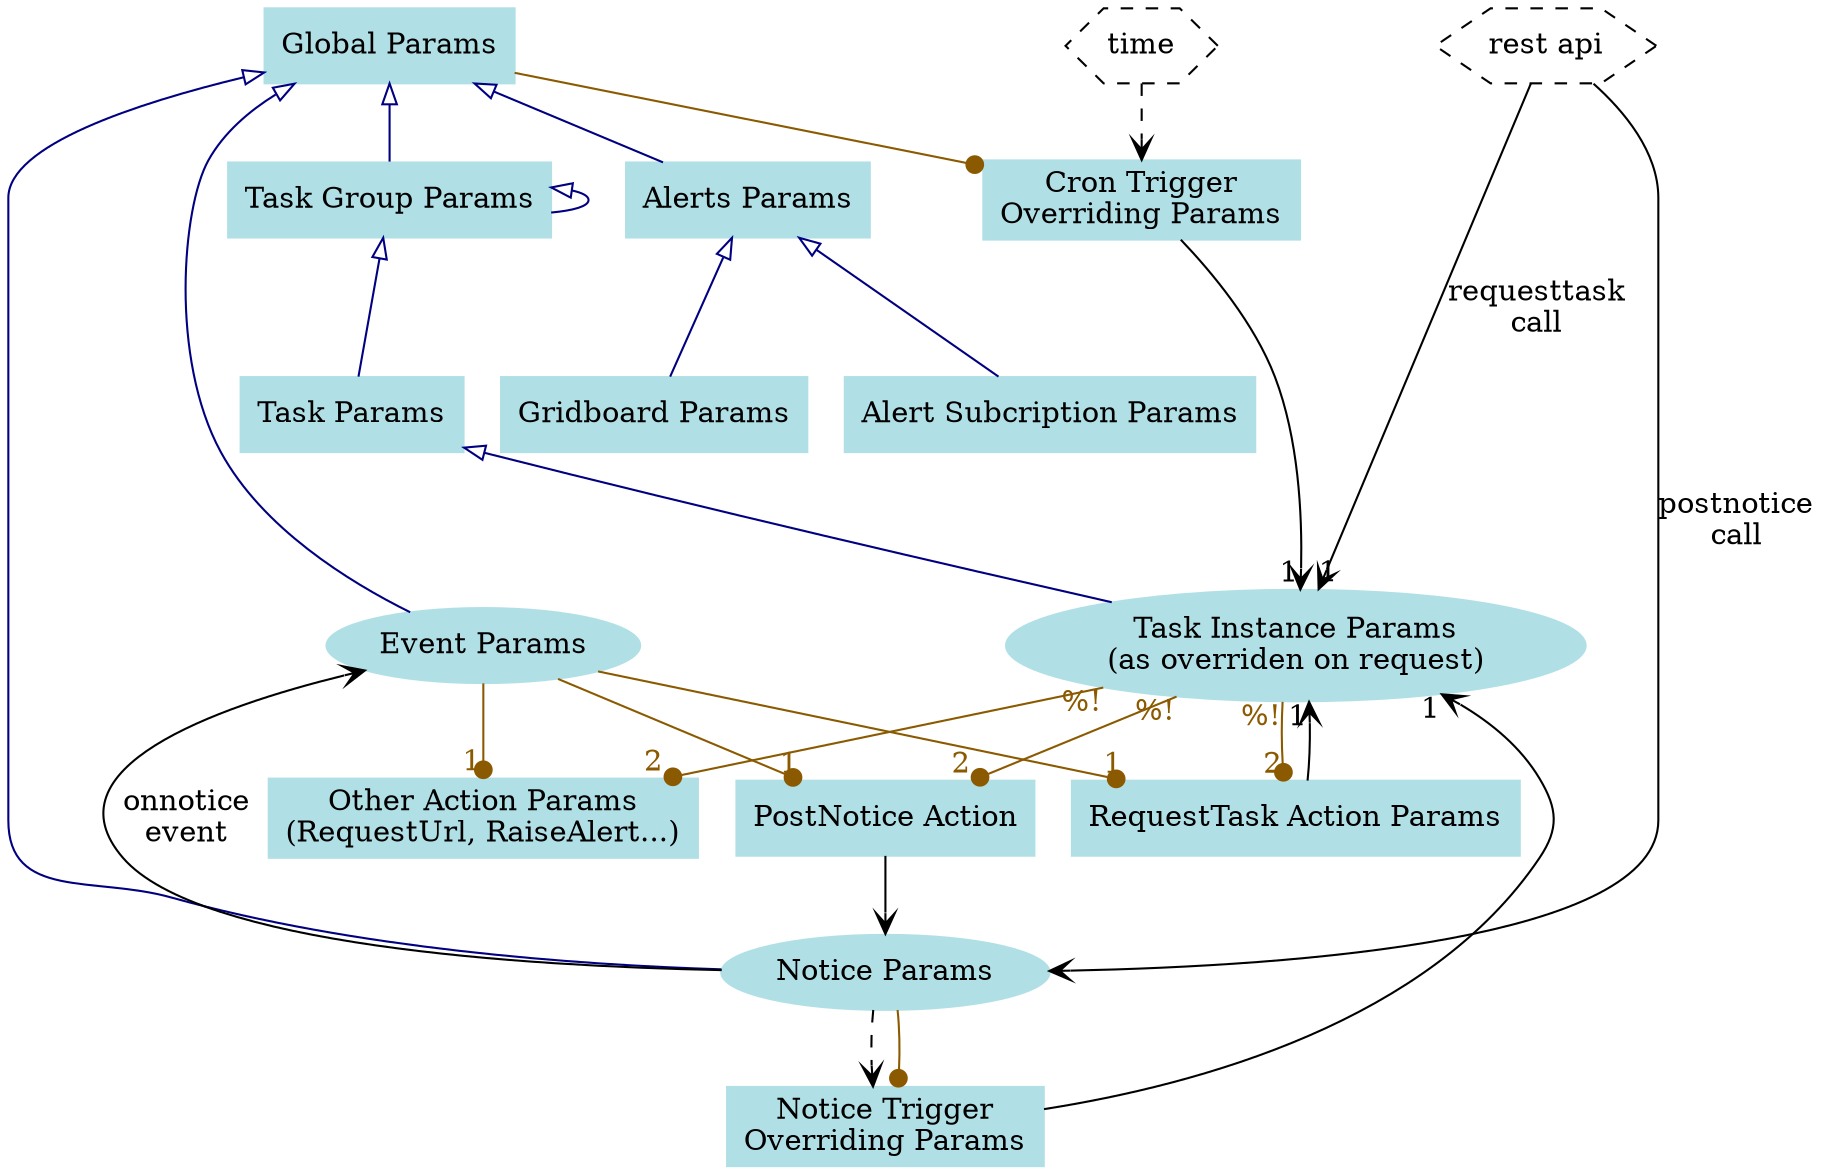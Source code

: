 graph g {

// configuration objects carrying params
node [shape=box,style=filled,color=powderblue]
global [label="Global Params"]
{ rank=min; global } // sticked at the top
taskgroup [label="Task Group Params"]
task [label="Task Params"]
noticetrigger [label="Notice Trigger\nOverriding Params"]
crontrigger [label="Cron Trigger\nOverriding Params"]
requesttaskaction [label="RequestTask Action Params"]
postnoticeaction [label="PostNotice Action"]
otheraction [label="Other Action Params\n(RequestUrl, RaiseAlert...)"]
alerts [label="Alerts Params"]
//webconsole [label="Web Console Params"]
alertsub [label="Alert Subcription Params"]
gridboard [label="Gridboard Params"]

// runtime objects carrying params
node [shape=ellipse]
taskinstance [label="Task Instance Params\n(as overriden on request)"]
event [label="Event Params"]
notice [label="Notice Params"]
{ rank=same; event; taskinstance } // hint to avoid layouts with notice above event

// actors
node [shape=hexagon,style=dashed,color=""]
restapi [label="REST API"]
time [label="time"]
{ rank=min; restapi; time; } // sticked at the top

// ParamSet inheritage (mostly in configuration)
edge [dir=back,arrowtail=onormal,color=navy,fontcolor=navy]
global -- taskgroup -- taskgroup -- task
task -- taskinstance
global -- event
global -- notice
global -- alerts -- alertsub
alerts -- gridboard
//global -- webconsole

// parameter injection at runtime
edge [dir=forward,arrowhead=vee,color=black,fontcolor=black]
crontrigger -- taskinstance [headlabel=1]
noticetrigger -- taskinstance [headlabel=1]
notice -- event [label="onnotice\nevent"]
restapi [label="rest api"]
restapi -- notice [label="postnotice\ncall"]
requesttaskaction -- taskinstance [headlabel=1]
postnoticeaction -- notice
restapi -- taskinstance [label="requesttask\ncall",headlabel=1]

// triggering w/o params
time -- crontrigger [style=dashed]
notice -- noticetrigger [style=dashed]

// context for parameters evaluation
edge [dir=forward,arrowhead=dot,color=orange4,fontcolor=orange4]
notice -- noticetrigger
global -- crontrigger
// note: taskinstance -- xxxaction edges make only sense when the event occurs
//       within a task
// note: taskinstance -- xxxaction edges only give visibility taskinstance %!
//        params, not taskinstance's params being them overriden or not
event -- requesttaskaction [headlabel=1]
taskinstance -- requesttaskaction [taillabel="%!",headlabel=2]
event -- postnoticeaction [headlabel=1]
taskinstance -- postnoticeaction [taillabel="%!",headlabel=2]
event -- otheraction [headlabel=1]
taskinstance -- otheraction [taillabel="%!",headlabel=2]
}
